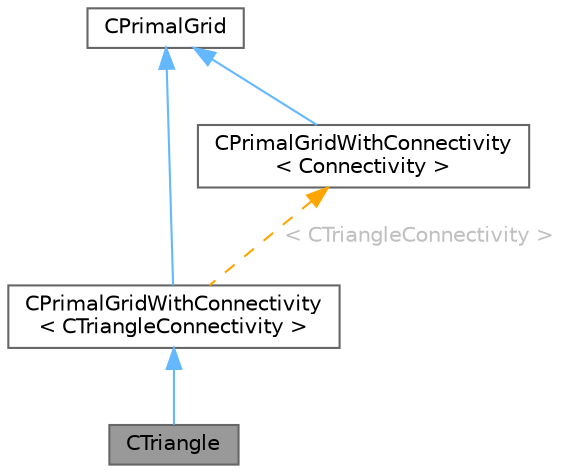 digraph "CTriangle"
{
 // LATEX_PDF_SIZE
  bgcolor="transparent";
  edge [fontname=Helvetica,fontsize=10,labelfontname=Helvetica,labelfontsize=10];
  node [fontname=Helvetica,fontsize=10,shape=box,height=0.2,width=0.4];
  Node1 [id="Node000001",label="CTriangle",height=0.2,width=0.4,color="gray40", fillcolor="grey60", style="filled", fontcolor="black",tooltip="Class for triangle element definition."];
  Node2 -> Node1 [id="edge1_Node000001_Node000002",dir="back",color="steelblue1",style="solid",tooltip=" "];
  Node2 [id="Node000002",label="CPrimalGridWithConnectivity\l\< CTriangleConnectivity \>",height=0.2,width=0.4,color="gray40", fillcolor="white", style="filled",URL="$classCPrimalGridWithConnectivity.html",tooltip=" "];
  Node3 -> Node2 [id="edge2_Node000002_Node000003",dir="back",color="steelblue1",style="solid",tooltip=" "];
  Node3 [id="Node000003",label="CPrimalGrid",height=0.2,width=0.4,color="gray40", fillcolor="white", style="filled",URL="$classCPrimalGrid.html",tooltip="Class to define the numerical primal grid."];
  Node4 -> Node2 [id="edge3_Node000002_Node000004",dir="back",color="orange",style="dashed",tooltip=" ",label=" \< CTriangleConnectivity \>",fontcolor="grey" ];
  Node4 [id="Node000004",label="CPrimalGridWithConnectivity\l\< Connectivity \>",height=0.2,width=0.4,color="gray40", fillcolor="white", style="filled",URL="$classCPrimalGridWithConnectivity.html",tooltip="Override the connectivity getters of CPrimalGrid."];
  Node3 -> Node4 [id="edge4_Node000004_Node000003",dir="back",color="steelblue1",style="solid",tooltip=" "];
}
